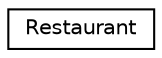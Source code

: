 digraph "Graphical Class Hierarchy"
{
  edge [fontname="Helvetica",fontsize="10",labelfontname="Helvetica",labelfontsize="10"];
  node [fontname="Helvetica",fontsize="10",shape=record];
  rankdir="LR";
  Node1 [label="Restaurant",height=0.2,width=0.4,color="black", fillcolor="white", style="filled",URL="$class_restaurant.html"];
}
